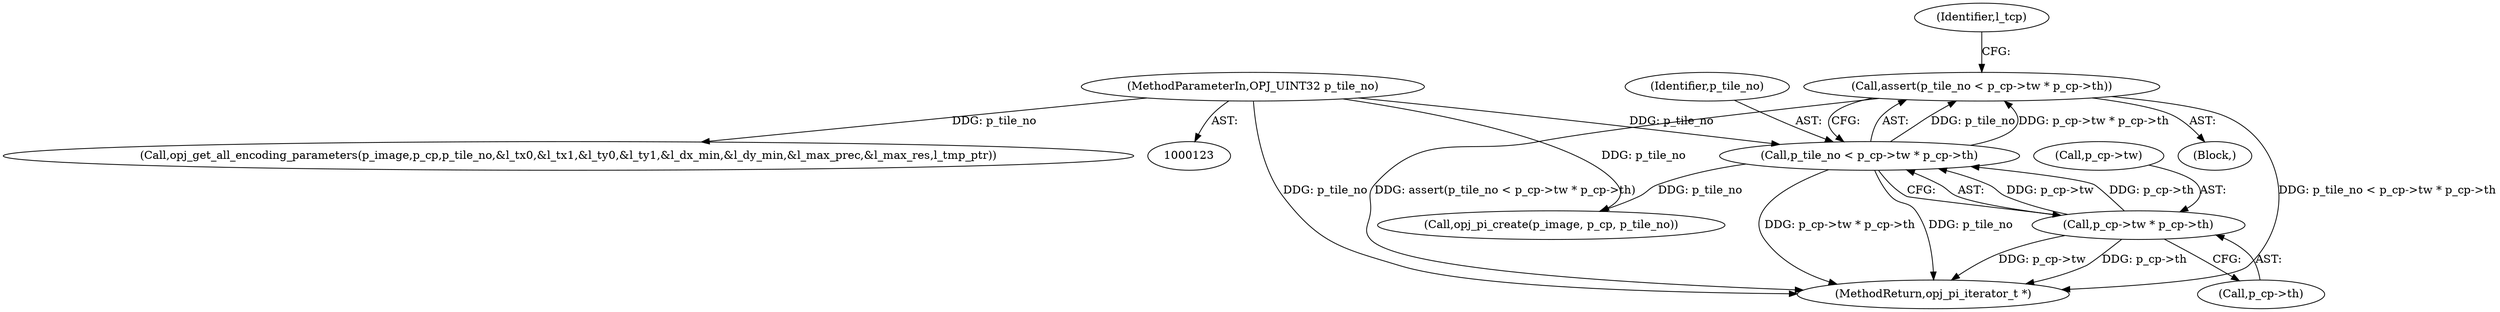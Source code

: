 digraph "0_openjpeg_c16bc057ba3f125051c9966cf1f5b68a05681de4@API" {
"1000183" [label="(Call,assert(p_tile_no < p_cp->tw * p_cp->th))"];
"1000184" [label="(Call,p_tile_no < p_cp->tw * p_cp->th)"];
"1000126" [label="(MethodParameterIn,OPJ_UINT32 p_tile_no)"];
"1000186" [label="(Call,p_cp->tw * p_cp->th)"];
"1000186" [label="(Call,p_cp->tw * p_cp->th)"];
"1000185" [label="(Identifier,p_tile_no)"];
"1000187" [label="(Call,p_cp->tw)"];
"1000194" [label="(Identifier,l_tcp)"];
"1000184" [label="(Call,p_tile_no < p_cp->tw * p_cp->th)"];
"1000127" [label="(Block,)"];
"1000253" [label="(Call,opj_pi_create(p_image, p_cp, p_tile_no))"];
"1000713" [label="(MethodReturn,opj_pi_iterator_t *)"];
"1000126" [label="(MethodParameterIn,OPJ_UINT32 p_tile_no)"];
"1000183" [label="(Call,assert(p_tile_no < p_cp->tw * p_cp->th))"];
"1000190" [label="(Call,p_cp->th)"];
"1000290" [label="(Call,opj_get_all_encoding_parameters(p_image,p_cp,p_tile_no,&l_tx0,&l_tx1,&l_ty0,&l_ty1,&l_dx_min,&l_dy_min,&l_max_prec,&l_max_res,l_tmp_ptr))"];
"1000183" -> "1000127"  [label="AST: "];
"1000183" -> "1000184"  [label="CFG: "];
"1000184" -> "1000183"  [label="AST: "];
"1000194" -> "1000183"  [label="CFG: "];
"1000183" -> "1000713"  [label="DDG: p_tile_no < p_cp->tw * p_cp->th"];
"1000183" -> "1000713"  [label="DDG: assert(p_tile_no < p_cp->tw * p_cp->th)"];
"1000184" -> "1000183"  [label="DDG: p_tile_no"];
"1000184" -> "1000183"  [label="DDG: p_cp->tw * p_cp->th"];
"1000184" -> "1000186"  [label="CFG: "];
"1000185" -> "1000184"  [label="AST: "];
"1000186" -> "1000184"  [label="AST: "];
"1000184" -> "1000713"  [label="DDG: p_cp->tw * p_cp->th"];
"1000184" -> "1000713"  [label="DDG: p_tile_no"];
"1000126" -> "1000184"  [label="DDG: p_tile_no"];
"1000186" -> "1000184"  [label="DDG: p_cp->tw"];
"1000186" -> "1000184"  [label="DDG: p_cp->th"];
"1000184" -> "1000253"  [label="DDG: p_tile_no"];
"1000126" -> "1000123"  [label="AST: "];
"1000126" -> "1000713"  [label="DDG: p_tile_no"];
"1000126" -> "1000253"  [label="DDG: p_tile_no"];
"1000126" -> "1000290"  [label="DDG: p_tile_no"];
"1000186" -> "1000190"  [label="CFG: "];
"1000187" -> "1000186"  [label="AST: "];
"1000190" -> "1000186"  [label="AST: "];
"1000186" -> "1000713"  [label="DDG: p_cp->tw"];
"1000186" -> "1000713"  [label="DDG: p_cp->th"];
}

